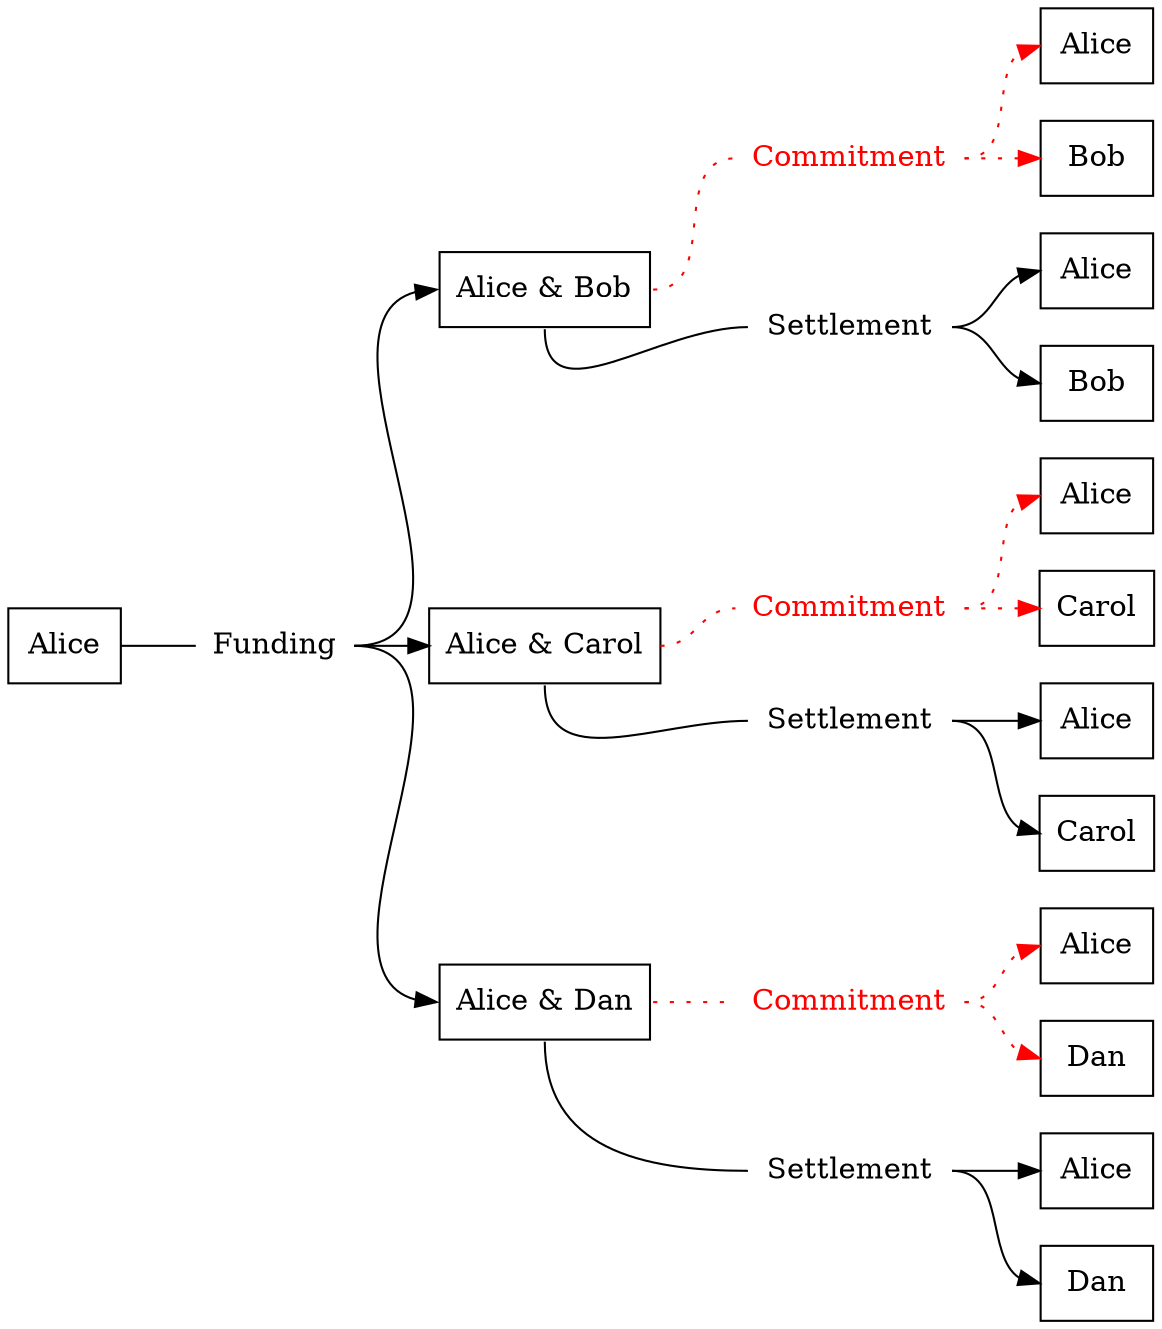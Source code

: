 digraph T {
  rankdir=LR;
  node [shape=box];
  alice0 [label="Alice"];
  alice1 [label="Alice"];
  alice2 [label="Alice"];
  alice3 [label="Alice"];
  alice4 [label="Alice"];
  alice5 [label="Alice"];
  alice6 [label="Alice"];
  bob1 [label="Bob"];
  bob2 [label="Bob"];
  carol1 [label="Carol"];
  carol2 [label="Carol"];
  dan1 [label="Dan"];
  dan2 [label="Dan"];
  alice_bob [label="Alice & Bob"];
  alice_carol [label="Alice & Carol"];
  alice_dan [label="Alice & Dan"];
  node [shape=none];
  funding [label="Funding"];
  commitment_ab [color=red, label="Commitment", fontcolor=red];
  commitment_ac [color=red, label="Commitment", fontcolor=red];
  commitment_ad [color=red, label="Commitment", fontcolor=red];
  settlement_ab [label="Settlement"];
  settlement_ac [label="Settlement"];
  settlement_ad [label="Settlement"];
  edge [tailport=e, headport=w];
  alice0 -> funding [arrowhead=none];
  funding -> alice_bob;
  funding -> alice_carol;
  funding -> alice_dan;
  edge [style=dotted];
  edge [color=red];
  alice_bob -> commitment_ab [arrowhead=none];
  commitment_ab -> alice1;
  commitment_ab -> bob1;
  alice_carol -> commitment_ac [arrowhead=none];
  commitment_ac -> alice2;
  commitment_ac -> carol1;
  alice_dan -> commitment_ad [arrowhead=none];
  commitment_ad -> alice3;
  commitment_ad -> dan1;
  edge [style=solid, color=black];
  alice_bob -> settlement_ab [arrowhead=none, tailport=s];
  settlement_ab -> alice4;
  settlement_ab -> bob2;
  alice_carol -> settlement_ac [arrowhead=none, tailport=s];
  settlement_ac -> alice5;
  settlement_ac -> carol2;
  alice_dan -> settlement_ad [arrowhead=none, tailport=s];
  settlement_ad -> alice6;
  settlement_ad -> dan2;
}
